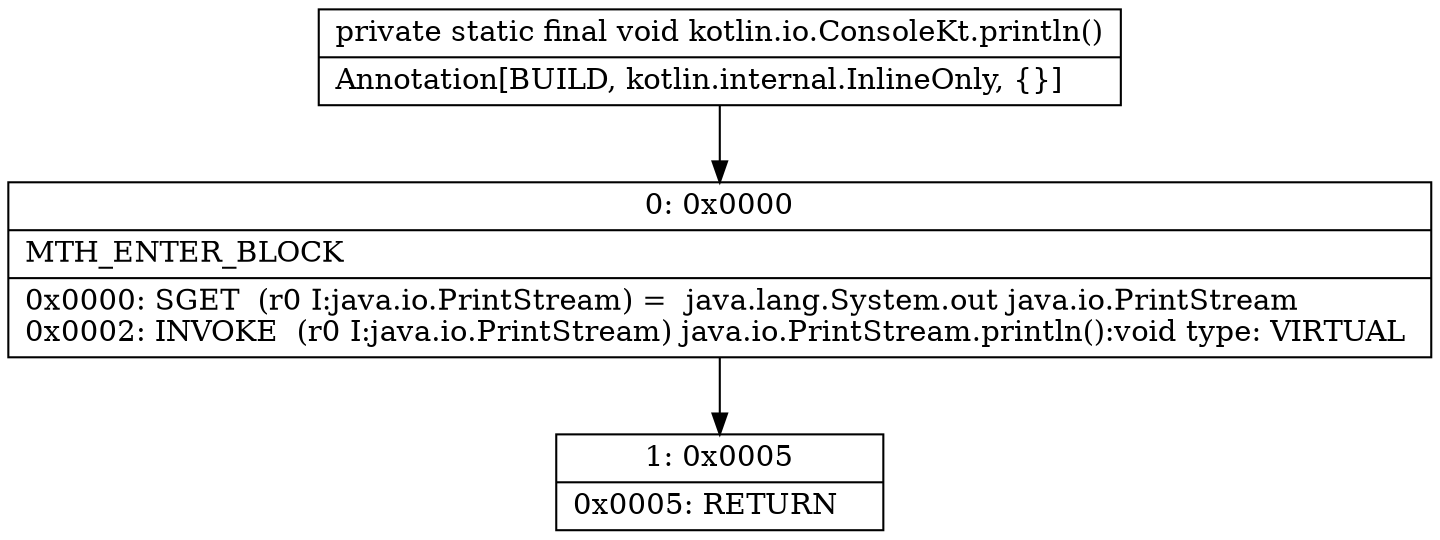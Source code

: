 digraph "CFG forkotlin.io.ConsoleKt.println()V" {
Node_0 [shape=record,label="{0\:\ 0x0000|MTH_ENTER_BLOCK\l|0x0000: SGET  (r0 I:java.io.PrintStream) =  java.lang.System.out java.io.PrintStream \l0x0002: INVOKE  (r0 I:java.io.PrintStream) java.io.PrintStream.println():void type: VIRTUAL \l}"];
Node_1 [shape=record,label="{1\:\ 0x0005|0x0005: RETURN   \l}"];
MethodNode[shape=record,label="{private static final void kotlin.io.ConsoleKt.println()  | Annotation[BUILD, kotlin.internal.InlineOnly, \{\}]\l}"];
MethodNode -> Node_0;
Node_0 -> Node_1;
}

